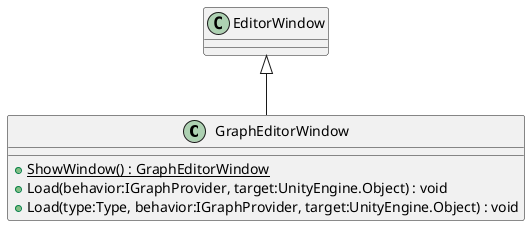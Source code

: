 @startuml
class GraphEditorWindow {
    + {static} ShowWindow() : GraphEditorWindow
    + Load(behavior:IGraphProvider, target:UnityEngine.Object) : void
    + Load(type:Type, behavior:IGraphProvider, target:UnityEngine.Object) : void
}
EditorWindow <|-- GraphEditorWindow
@enduml

